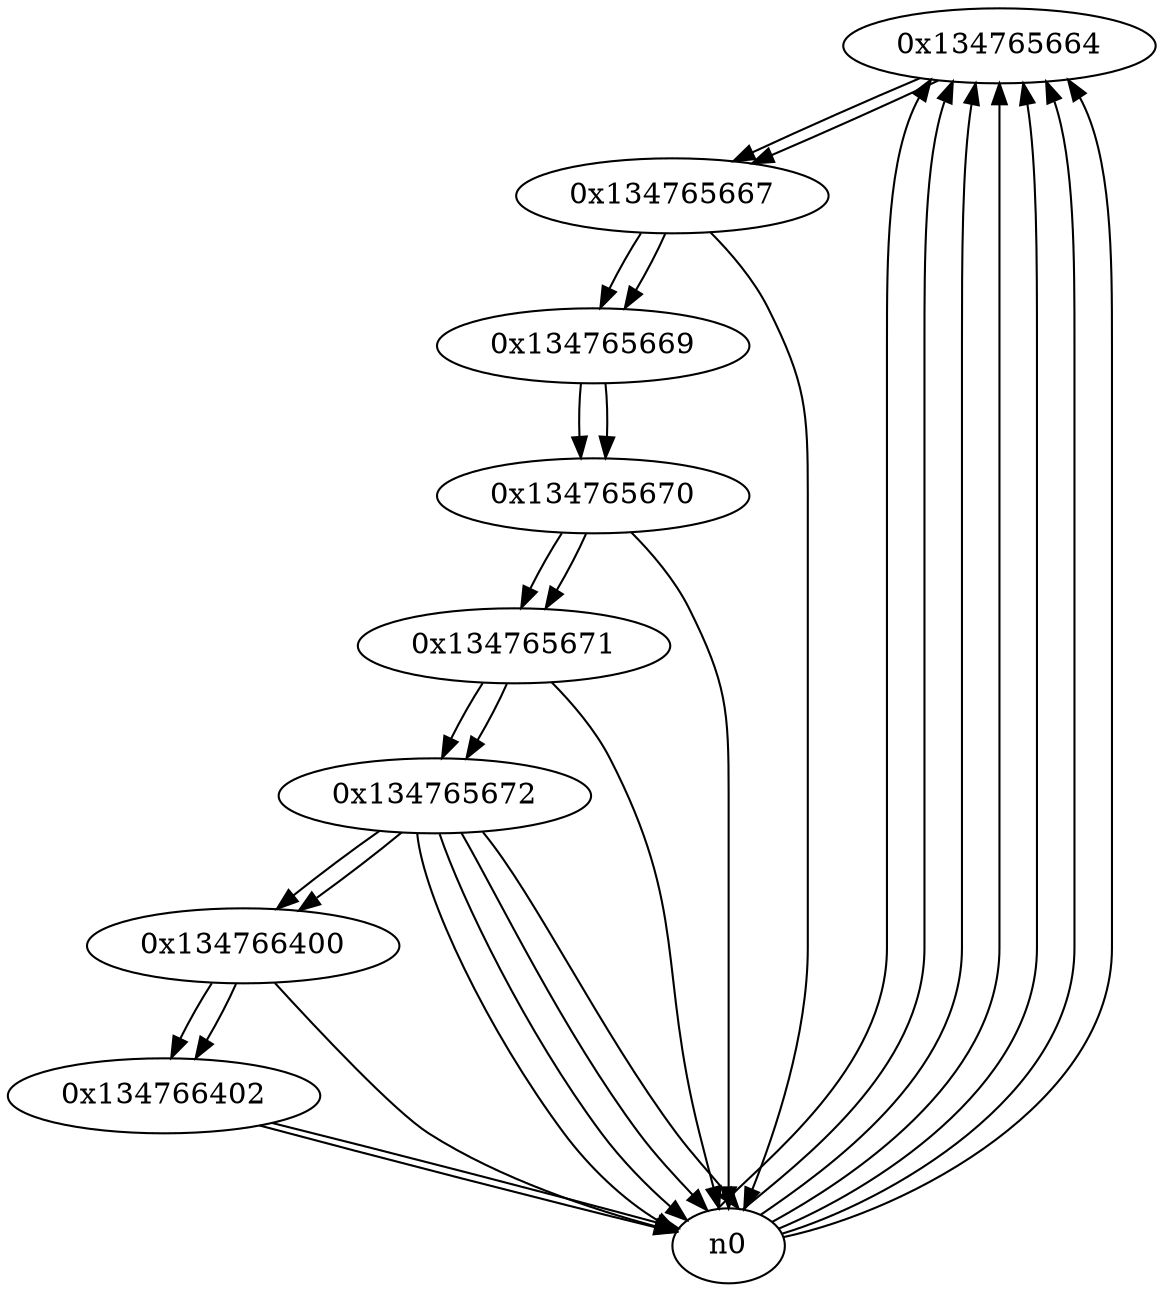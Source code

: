 digraph G{
/* nodes */
  n1 [label="0x134765664"]
  n2 [label="0x134765667"]
  n3 [label="0x134765669"]
  n4 [label="0x134765670"]
  n5 [label="0x134765671"]
  n6 [label="0x134765672"]
  n7 [label="0x134766400"]
  n8 [label="0x134766402"]
/* edges */
n1 -> n2;
n0 -> n1;
n0 -> n1;
n0 -> n1;
n0 -> n1;
n0 -> n1;
n0 -> n1;
n0 -> n1;
n2 -> n3;
n2 -> n0;
n1 -> n2;
n3 -> n4;
n2 -> n3;
n4 -> n5;
n4 -> n0;
n3 -> n4;
n5 -> n6;
n5 -> n0;
n4 -> n5;
n6 -> n7;
n6 -> n0;
n6 -> n0;
n6 -> n0;
n6 -> n0;
n5 -> n6;
n7 -> n8;
n7 -> n0;
n6 -> n7;
n8 -> n0;
n8 -> n0;
n7 -> n8;
}
